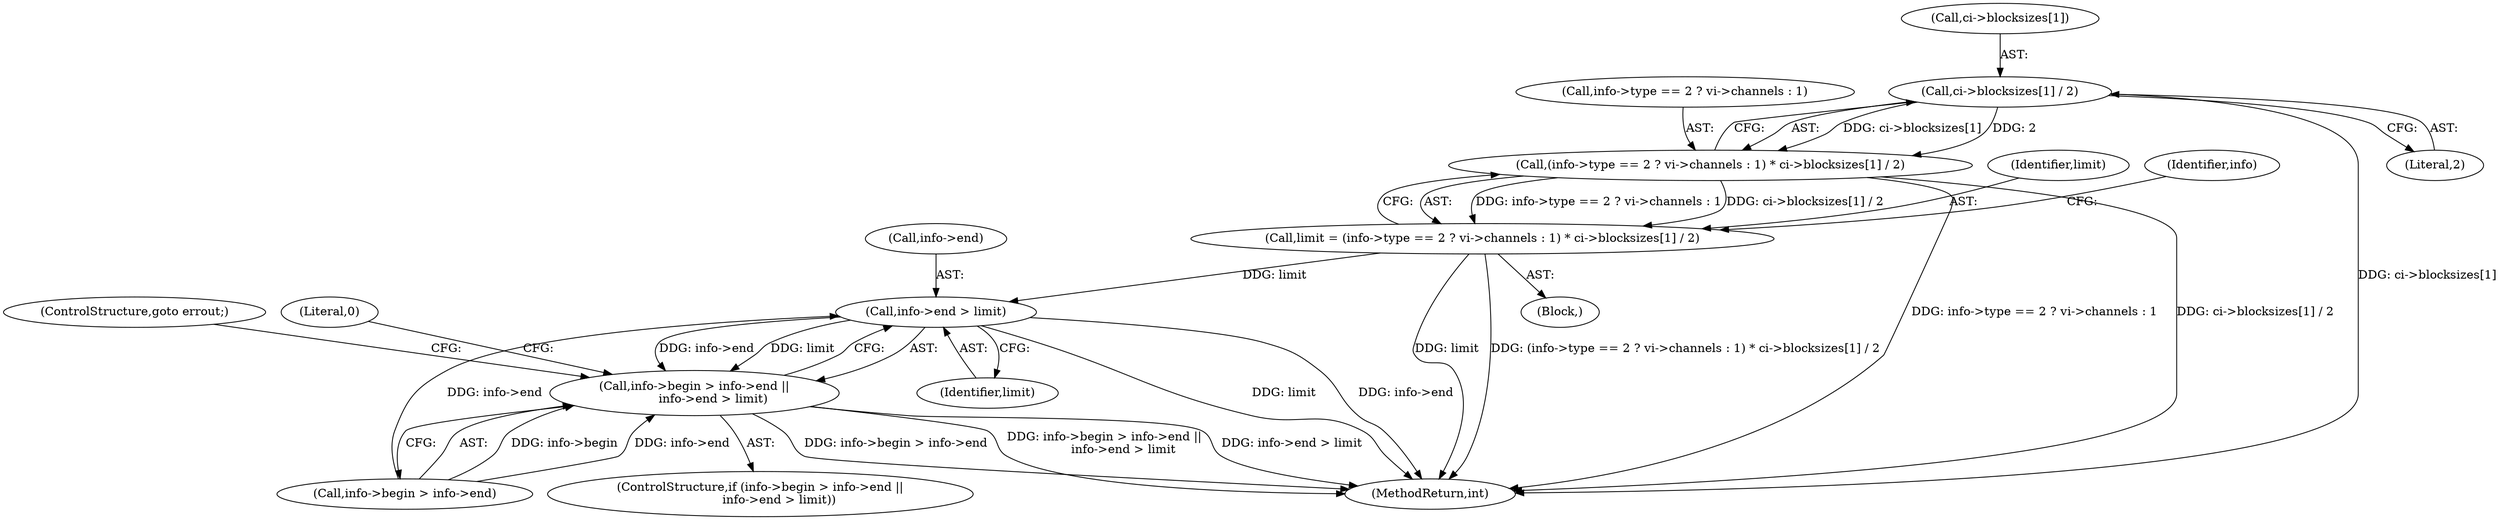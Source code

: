 digraph "0_Android_eeb4e45d5683f88488c083ecf142dc89bc3f0b47_9@array" {
"1000370" [label="(Call,ci->blocksizes[1] / 2)"];
"1000359" [label="(Call,(info->type == 2 ? vi->channels : 1) * ci->blocksizes[1] / 2)"];
"1000357" [label="(Call,limit = (info->type == 2 ? vi->channels : 1) * ci->blocksizes[1] / 2)"];
"1000386" [label="(Call,info->end > limit)"];
"1000378" [label="(Call,info->begin > info->end ||\n          info->end > limit)"];
"1000360" [label="(Call,info->type == 2 ? vi->channels : 1)"];
"1000390" [label="(Identifier,limit)"];
"1000400" [label="(MethodReturn,int)"];
"1000111" [label="(Block,)"];
"1000376" [label="(Literal,2)"];
"1000394" [label="(Literal,0)"];
"1000370" [label="(Call,ci->blocksizes[1] / 2)"];
"1000381" [label="(Identifier,info)"];
"1000379" [label="(Call,info->begin > info->end)"];
"1000392" [label="(ControlStructure,goto errout;)"];
"1000358" [label="(Identifier,limit)"];
"1000357" [label="(Call,limit = (info->type == 2 ? vi->channels : 1) * ci->blocksizes[1] / 2)"];
"1000377" [label="(ControlStructure,if (info->begin > info->end ||\n          info->end > limit))"];
"1000386" [label="(Call,info->end > limit)"];
"1000378" [label="(Call,info->begin > info->end ||\n          info->end > limit)"];
"1000371" [label="(Call,ci->blocksizes[1])"];
"1000359" [label="(Call,(info->type == 2 ? vi->channels : 1) * ci->blocksizes[1] / 2)"];
"1000387" [label="(Call,info->end)"];
"1000370" -> "1000359"  [label="AST: "];
"1000370" -> "1000376"  [label="CFG: "];
"1000371" -> "1000370"  [label="AST: "];
"1000376" -> "1000370"  [label="AST: "];
"1000359" -> "1000370"  [label="CFG: "];
"1000370" -> "1000400"  [label="DDG: ci->blocksizes[1]"];
"1000370" -> "1000359"  [label="DDG: ci->blocksizes[1]"];
"1000370" -> "1000359"  [label="DDG: 2"];
"1000359" -> "1000357"  [label="AST: "];
"1000360" -> "1000359"  [label="AST: "];
"1000357" -> "1000359"  [label="CFG: "];
"1000359" -> "1000400"  [label="DDG: ci->blocksizes[1] / 2"];
"1000359" -> "1000400"  [label="DDG: info->type == 2 ? vi->channels : 1"];
"1000359" -> "1000357"  [label="DDG: info->type == 2 ? vi->channels : 1"];
"1000359" -> "1000357"  [label="DDG: ci->blocksizes[1] / 2"];
"1000357" -> "1000111"  [label="AST: "];
"1000358" -> "1000357"  [label="AST: "];
"1000381" -> "1000357"  [label="CFG: "];
"1000357" -> "1000400"  [label="DDG: limit"];
"1000357" -> "1000400"  [label="DDG: (info->type == 2 ? vi->channels : 1) * ci->blocksizes[1] / 2"];
"1000357" -> "1000386"  [label="DDG: limit"];
"1000386" -> "1000378"  [label="AST: "];
"1000386" -> "1000390"  [label="CFG: "];
"1000387" -> "1000386"  [label="AST: "];
"1000390" -> "1000386"  [label="AST: "];
"1000378" -> "1000386"  [label="CFG: "];
"1000386" -> "1000400"  [label="DDG: info->end"];
"1000386" -> "1000400"  [label="DDG: limit"];
"1000386" -> "1000378"  [label="DDG: info->end"];
"1000386" -> "1000378"  [label="DDG: limit"];
"1000379" -> "1000386"  [label="DDG: info->end"];
"1000378" -> "1000377"  [label="AST: "];
"1000378" -> "1000379"  [label="CFG: "];
"1000379" -> "1000378"  [label="AST: "];
"1000392" -> "1000378"  [label="CFG: "];
"1000394" -> "1000378"  [label="CFG: "];
"1000378" -> "1000400"  [label="DDG: info->begin > info->end"];
"1000378" -> "1000400"  [label="DDG: info->begin > info->end ||\n          info->end > limit"];
"1000378" -> "1000400"  [label="DDG: info->end > limit"];
"1000379" -> "1000378"  [label="DDG: info->begin"];
"1000379" -> "1000378"  [label="DDG: info->end"];
}
